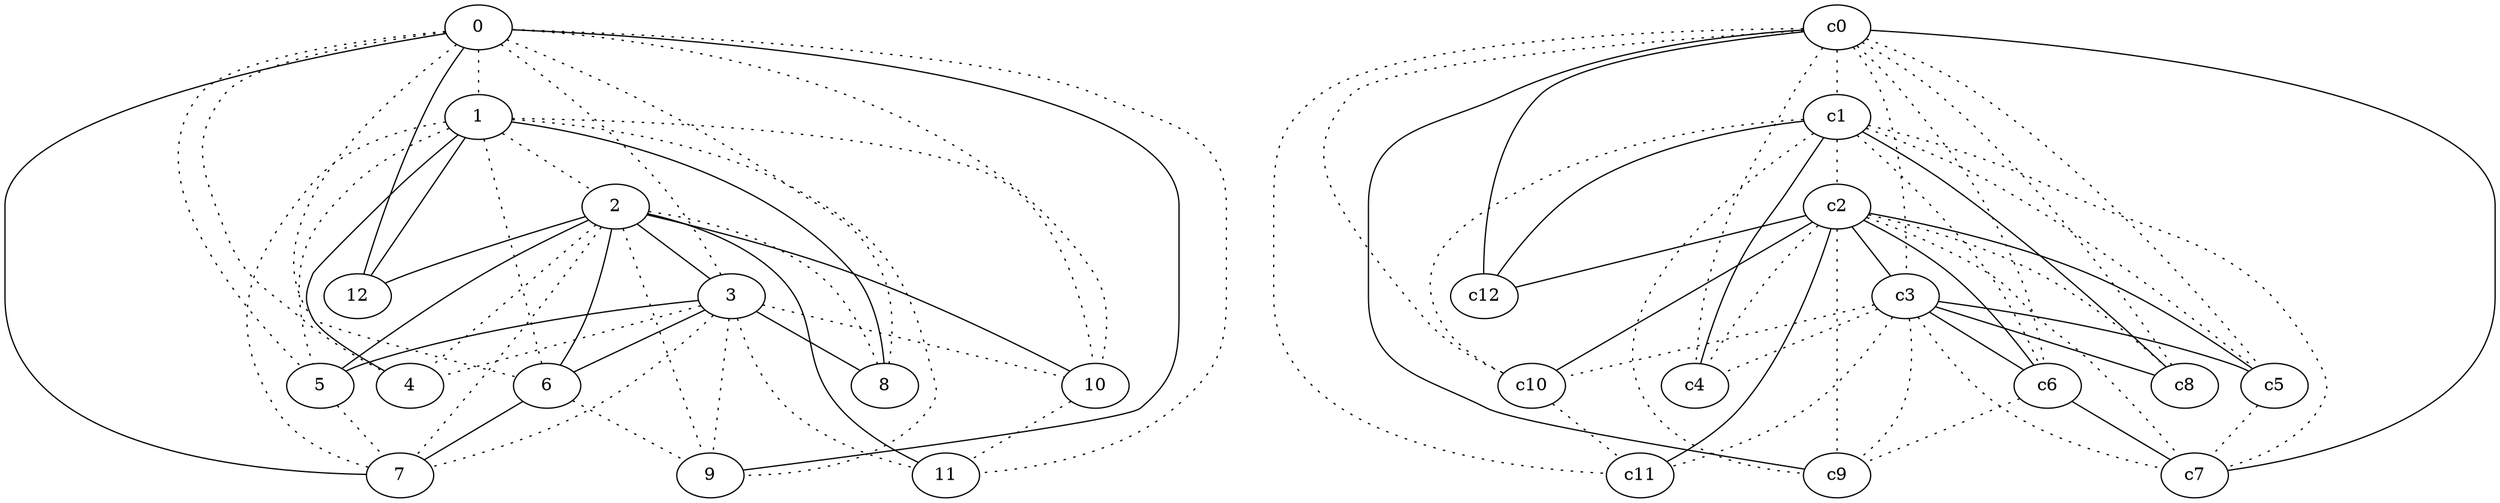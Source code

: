 graph {
a0[label=0];
a1[label=1];
a2[label=2];
a3[label=3];
a4[label=4];
a5[label=5];
a6[label=6];
a7[label=7];
a8[label=8];
a9[label=9];
a10[label=10];
a11[label=11];
a12[label=12];
a0 -- a1 [style=dotted];
a0 -- a3 [style=dotted];
a0 -- a4 [style=dotted];
a0 -- a5 [style=dotted];
a0 -- a6 [style=dotted];
a0 -- a7;
a0 -- a8 [style=dotted];
a0 -- a9;
a0 -- a10 [style=dotted];
a0 -- a11 [style=dotted];
a0 -- a12;
a1 -- a2 [style=dotted];
a1 -- a4;
a1 -- a5 [style=dotted];
a1 -- a6 [style=dotted];
a1 -- a7 [style=dotted];
a1 -- a8;
a1 -- a9 [style=dotted];
a1 -- a10 [style=dotted];
a1 -- a12;
a2 -- a3;
a2 -- a4 [style=dotted];
a2 -- a5;
a2 -- a6;
a2 -- a7 [style=dotted];
a2 -- a8 [style=dotted];
a2 -- a9 [style=dotted];
a2 -- a10;
a2 -- a11;
a2 -- a12;
a3 -- a4 [style=dotted];
a3 -- a5;
a3 -- a6;
a3 -- a7 [style=dotted];
a3 -- a8;
a3 -- a9 [style=dotted];
a3 -- a10 [style=dotted];
a3 -- a11 [style=dotted];
a5 -- a7 [style=dotted];
a6 -- a7;
a6 -- a9 [style=dotted];
a10 -- a11 [style=dotted];
c0 -- c1 [style=dotted];
c0 -- c3 [style=dotted];
c0 -- c4 [style=dotted];
c0 -- c5 [style=dotted];
c0 -- c6 [style=dotted];
c0 -- c7;
c0 -- c8 [style=dotted];
c0 -- c9;
c0 -- c10 [style=dotted];
c0 -- c11 [style=dotted];
c0 -- c12;
c1 -- c2 [style=dotted];
c1 -- c4;
c1 -- c5 [style=dotted];
c1 -- c6 [style=dotted];
c1 -- c7 [style=dotted];
c1 -- c8;
c1 -- c9 [style=dotted];
c1 -- c10 [style=dotted];
c1 -- c12;
c2 -- c3;
c2 -- c4 [style=dotted];
c2 -- c5;
c2 -- c6;
c2 -- c7 [style=dotted];
c2 -- c8 [style=dotted];
c2 -- c9 [style=dotted];
c2 -- c10;
c2 -- c11;
c2 -- c12;
c3 -- c4 [style=dotted];
c3 -- c5;
c3 -- c6;
c3 -- c7 [style=dotted];
c3 -- c8;
c3 -- c9 [style=dotted];
c3 -- c10 [style=dotted];
c3 -- c11 [style=dotted];
c5 -- c7 [style=dotted];
c6 -- c7;
c6 -- c9 [style=dotted];
c10 -- c11 [style=dotted];
}
